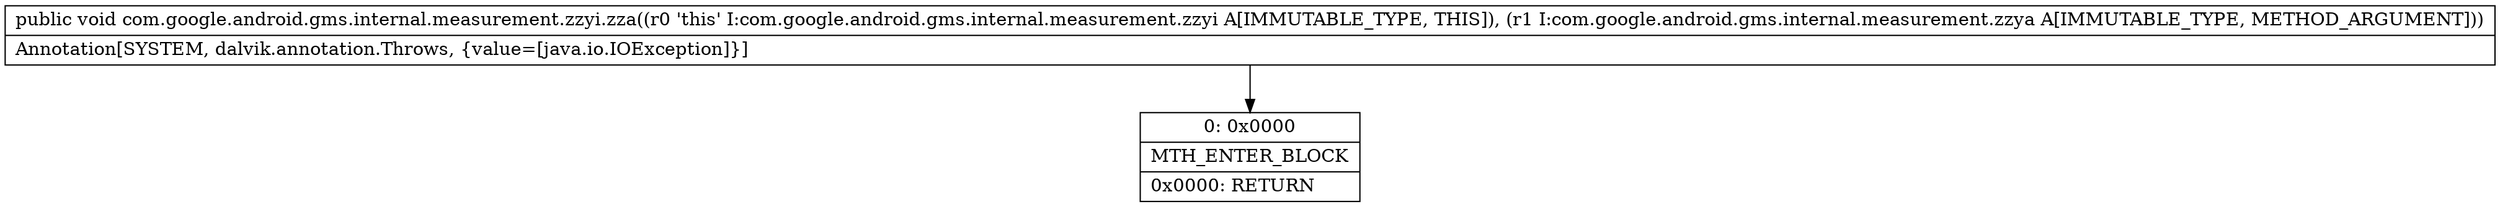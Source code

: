digraph "CFG forcom.google.android.gms.internal.measurement.zzyi.zza(Lcom\/google\/android\/gms\/internal\/measurement\/zzya;)V" {
Node_0 [shape=record,label="{0\:\ 0x0000|MTH_ENTER_BLOCK\l|0x0000: RETURN   \l}"];
MethodNode[shape=record,label="{public void com.google.android.gms.internal.measurement.zzyi.zza((r0 'this' I:com.google.android.gms.internal.measurement.zzyi A[IMMUTABLE_TYPE, THIS]), (r1 I:com.google.android.gms.internal.measurement.zzya A[IMMUTABLE_TYPE, METHOD_ARGUMENT]))  | Annotation[SYSTEM, dalvik.annotation.Throws, \{value=[java.io.IOException]\}]\l}"];
MethodNode -> Node_0;
}

